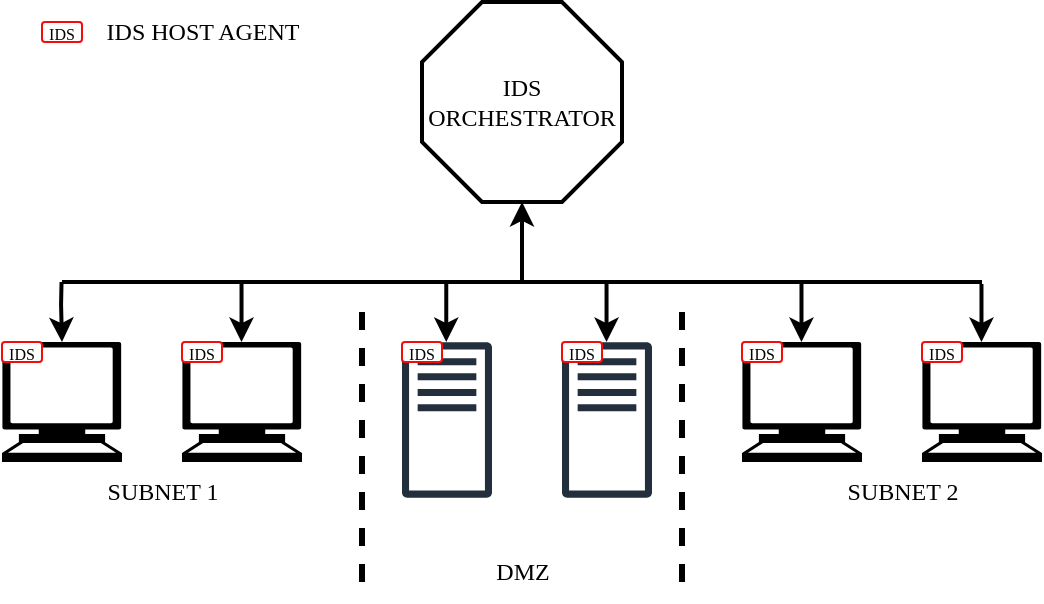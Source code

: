 <mxfile version="26.1.3">
  <diagram name="Page-1" id="822b0af5-4adb-64df-f703-e8dfc1f81529">
    <mxGraphModel dx="700" dy="455" grid="1" gridSize="10" guides="1" tooltips="1" connect="1" arrows="1" fold="1" page="1" pageScale="1" pageWidth="1100" pageHeight="850" background="none" math="0" shadow="0">
      <root>
        <mxCell id="0" />
        <mxCell id="1" parent="0" />
        <mxCell id="7KQYELL113vpT-HHjXbx-2" value="IDS ORCHESTRATOR" style="whiteSpace=wrap;shape=mxgraph.basic.octagon2;align=center;verticalAlign=middle;dx=15;fontSize=12;textShadow=0;fontFamily=Times New Roman;spacing=2;strokeWidth=2;html=1;" vertex="1" parent="1">
          <mxGeometry x="590" y="220" width="100" height="100" as="geometry" />
        </mxCell>
        <mxCell id="7KQYELL113vpT-HHjXbx-3" value="" style="endArrow=none;html=1;rounded=0;strokeWidth=2;" edge="1" parent="1">
          <mxGeometry width="50" height="50" relative="1" as="geometry">
            <mxPoint x="410" y="360" as="sourcePoint" />
            <mxPoint x="870" y="360" as="targetPoint" />
          </mxGeometry>
        </mxCell>
        <mxCell id="7KQYELL113vpT-HHjXbx-5" value="" style="endArrow=classic;html=1;rounded=0;entryX=0.5;entryY=1;entryDx=0;entryDy=0;entryPerimeter=0;strokeWidth=2;" edge="1" parent="1" target="7KQYELL113vpT-HHjXbx-2">
          <mxGeometry width="50" height="50" relative="1" as="geometry">
            <mxPoint x="640" y="360" as="sourcePoint" />
            <mxPoint x="660" y="350" as="targetPoint" />
          </mxGeometry>
        </mxCell>
        <mxCell id="7KQYELL113vpT-HHjXbx-6" value="" style="endArrow=none;dashed=1;html=1;rounded=0;strokeWidth=3;" edge="1" parent="1">
          <mxGeometry width="50" height="50" relative="1" as="geometry">
            <mxPoint x="560" y="510" as="sourcePoint" />
            <mxPoint x="560" y="370" as="targetPoint" />
          </mxGeometry>
        </mxCell>
        <mxCell id="7KQYELL113vpT-HHjXbx-7" value="" style="endArrow=none;dashed=1;html=1;rounded=0;strokeWidth=3;" edge="1" parent="1">
          <mxGeometry width="50" height="50" relative="1" as="geometry">
            <mxPoint x="720" y="510" as="sourcePoint" />
            <mxPoint x="720" y="370" as="targetPoint" />
          </mxGeometry>
        </mxCell>
        <mxCell id="7KQYELL113vpT-HHjXbx-10" value="" style="shape=mxgraph.signs.tech.computer;html=1;pointerEvents=1;fillColor=#000000;strokeColor=none;verticalLabelPosition=bottom;verticalAlign=top;align=center;" vertex="1" parent="1">
          <mxGeometry x="470" y="390" width="60" height="60" as="geometry" />
        </mxCell>
        <mxCell id="7KQYELL113vpT-HHjXbx-11" value="" style="shape=mxgraph.signs.tech.computer;html=1;pointerEvents=1;fillColor=#000000;strokeColor=none;verticalLabelPosition=bottom;verticalAlign=top;align=center;" vertex="1" parent="1">
          <mxGeometry x="380" y="390" width="60" height="60" as="geometry" />
        </mxCell>
        <mxCell id="7KQYELL113vpT-HHjXbx-13" value="" style="endArrow=classic;html=1;rounded=0;entryX=0.421;entryY=-0.019;entryDx=0;entryDy=0;entryPerimeter=0;strokeWidth=2;" edge="1" parent="1">
          <mxGeometry width="50" height="50" relative="1" as="geometry">
            <mxPoint x="409.77" y="360" as="sourcePoint" />
            <mxPoint x="410.0" y="390.004" as="targetPoint" />
            <Array as="points">
              <mxPoint x="409.53" y="371.22" />
            </Array>
          </mxGeometry>
        </mxCell>
        <mxCell id="7KQYELL113vpT-HHjXbx-14" value="" style="endArrow=classic;html=1;rounded=0;entryX=0.421;entryY=-0.019;entryDx=0;entryDy=0;entryPerimeter=0;strokeWidth=2;" edge="1" parent="1">
          <mxGeometry width="50" height="50" relative="1" as="geometry">
            <mxPoint x="499.76" y="361" as="sourcePoint" />
            <mxPoint x="499.76" y="390" as="targetPoint" />
          </mxGeometry>
        </mxCell>
        <mxCell id="7KQYELL113vpT-HHjXbx-16" value="&lt;font face=&quot;Times New Roman&quot;&gt;SUBNET 1&lt;/font&gt;" style="text;html=1;align=center;verticalAlign=middle;resizable=0;points=[];autosize=1;strokeColor=none;fillColor=none;" vertex="1" parent="1">
          <mxGeometry x="420" y="450" width="80" height="30" as="geometry" />
        </mxCell>
        <mxCell id="7KQYELL113vpT-HHjXbx-17" value="" style="shape=mxgraph.signs.tech.computer;html=1;pointerEvents=1;fillColor=#000000;strokeColor=none;verticalLabelPosition=bottom;verticalAlign=top;align=center;" vertex="1" parent="1">
          <mxGeometry x="750" y="390" width="60" height="60" as="geometry" />
        </mxCell>
        <mxCell id="7KQYELL113vpT-HHjXbx-18" value="" style="shape=mxgraph.signs.tech.computer;html=1;pointerEvents=1;fillColor=#000000;strokeColor=none;verticalLabelPosition=bottom;verticalAlign=top;align=center;" vertex="1" parent="1">
          <mxGeometry x="840" y="390" width="60" height="60" as="geometry" />
        </mxCell>
        <mxCell id="7KQYELL113vpT-HHjXbx-19" value="" style="endArrow=classic;html=1;rounded=0;entryX=0.421;entryY=-0.019;entryDx=0;entryDy=0;entryPerimeter=0;strokeWidth=2;" edge="1" parent="1">
          <mxGeometry width="50" height="50" relative="1" as="geometry">
            <mxPoint x="779.74" y="361" as="sourcePoint" />
            <mxPoint x="779.74" y="390" as="targetPoint" />
          </mxGeometry>
        </mxCell>
        <mxCell id="7KQYELL113vpT-HHjXbx-20" value="" style="endArrow=classic;html=1;rounded=0;entryX=0.421;entryY=-0.019;entryDx=0;entryDy=0;entryPerimeter=0;strokeWidth=2;" edge="1" parent="1">
          <mxGeometry width="50" height="50" relative="1" as="geometry">
            <mxPoint x="869.74" y="361" as="sourcePoint" />
            <mxPoint x="869.74" y="390" as="targetPoint" />
          </mxGeometry>
        </mxCell>
        <mxCell id="7KQYELL113vpT-HHjXbx-21" value="&lt;font face=&quot;Times New Roman&quot;&gt;SUBNET 2&lt;/font&gt;" style="text;html=1;align=center;verticalAlign=middle;resizable=0;points=[];autosize=1;strokeColor=none;fillColor=none;" vertex="1" parent="1">
          <mxGeometry x="790" y="450" width="80" height="30" as="geometry" />
        </mxCell>
        <mxCell id="7KQYELL113vpT-HHjXbx-22" value="" style="sketch=0;outlineConnect=0;fontColor=#232F3E;gradientColor=none;fillColor=#232F3D;strokeColor=none;dashed=0;verticalLabelPosition=bottom;verticalAlign=top;align=center;html=1;fontSize=12;fontStyle=0;aspect=fixed;pointerEvents=1;shape=mxgraph.aws4.traditional_server;" vertex="1" parent="1">
          <mxGeometry x="580" y="390" width="45" height="78" as="geometry" />
        </mxCell>
        <mxCell id="7KQYELL113vpT-HHjXbx-23" value="" style="sketch=0;outlineConnect=0;fontColor=#232F3E;gradientColor=none;fillColor=#232F3D;strokeColor=none;dashed=0;verticalLabelPosition=bottom;verticalAlign=top;align=center;html=1;fontSize=12;fontStyle=0;aspect=fixed;pointerEvents=1;shape=mxgraph.aws4.traditional_server;" vertex="1" parent="1">
          <mxGeometry x="660" y="390" width="45" height="78" as="geometry" />
        </mxCell>
        <mxCell id="7KQYELL113vpT-HHjXbx-24" value="" style="endArrow=classic;html=1;rounded=0;entryX=0.421;entryY=-0.019;entryDx=0;entryDy=0;entryPerimeter=0;strokeWidth=2;" edge="1" parent="1">
          <mxGeometry width="50" height="50" relative="1" as="geometry">
            <mxPoint x="602.13" y="361" as="sourcePoint" />
            <mxPoint x="602.13" y="390" as="targetPoint" />
          </mxGeometry>
        </mxCell>
        <mxCell id="7KQYELL113vpT-HHjXbx-26" value="" style="endArrow=classic;html=1;rounded=0;entryX=0.421;entryY=-0.019;entryDx=0;entryDy=0;entryPerimeter=0;strokeWidth=2;" edge="1" parent="1">
          <mxGeometry width="50" height="50" relative="1" as="geometry">
            <mxPoint x="682.27" y="361" as="sourcePoint" />
            <mxPoint x="682.27" y="390" as="targetPoint" />
          </mxGeometry>
        </mxCell>
        <mxCell id="7KQYELL113vpT-HHjXbx-27" value="&lt;font face=&quot;Times New Roman&quot;&gt;DMZ&lt;/font&gt;" style="text;html=1;align=center;verticalAlign=middle;resizable=0;points=[];autosize=1;strokeColor=none;fillColor=none;" vertex="1" parent="1">
          <mxGeometry x="615" y="490" width="50" height="30" as="geometry" />
        </mxCell>
        <mxCell id="7KQYELL113vpT-HHjXbx-28" value="&lt;font style=&quot;font-size: 8px;&quot;&gt;IDS&lt;/font&gt;" style="rounded=1;whiteSpace=wrap;html=1;strokeColor=light-dark(#f40b0b, #ededed);fontFamily=Times New Roman;" vertex="1" parent="1">
          <mxGeometry x="400" y="230" width="20" height="10" as="geometry" />
        </mxCell>
        <mxCell id="7KQYELL113vpT-HHjXbx-29" value="IDS HOST AGENT" style="text;html=1;align=center;verticalAlign=middle;resizable=0;points=[];autosize=1;strokeColor=none;fillColor=none;fontFamily=Times New Roman;" vertex="1" parent="1">
          <mxGeometry x="420" y="220" width="120" height="30" as="geometry" />
        </mxCell>
        <mxCell id="7KQYELL113vpT-HHjXbx-30" value="&lt;font style=&quot;font-size: 8px;&quot;&gt;IDS&lt;/font&gt;" style="rounded=1;whiteSpace=wrap;html=1;strokeColor=light-dark(#f40b0b, #ededed);fontFamily=Times New Roman;" vertex="1" parent="1">
          <mxGeometry x="380" y="390" width="20" height="10" as="geometry" />
        </mxCell>
        <mxCell id="7KQYELL113vpT-HHjXbx-31" value="&lt;font style=&quot;font-size: 8px;&quot;&gt;IDS&lt;/font&gt;" style="rounded=1;whiteSpace=wrap;html=1;strokeColor=light-dark(#f40b0b, #ededed);fontFamily=Times New Roman;" vertex="1" parent="1">
          <mxGeometry x="470" y="390" width="20" height="10" as="geometry" />
        </mxCell>
        <mxCell id="7KQYELL113vpT-HHjXbx-32" value="&lt;font style=&quot;font-size: 8px;&quot;&gt;IDS&lt;/font&gt;" style="rounded=1;whiteSpace=wrap;html=1;strokeColor=light-dark(#f40b0b, #ededed);fontFamily=Times New Roman;" vertex="1" parent="1">
          <mxGeometry x="580" y="390" width="20" height="10" as="geometry" />
        </mxCell>
        <mxCell id="7KQYELL113vpT-HHjXbx-33" value="&lt;font style=&quot;font-size: 8px;&quot;&gt;IDS&lt;/font&gt;" style="rounded=1;whiteSpace=wrap;html=1;strokeColor=light-dark(#f40b0b, #ededed);fontFamily=Times New Roman;" vertex="1" parent="1">
          <mxGeometry x="660" y="390" width="20" height="10" as="geometry" />
        </mxCell>
        <mxCell id="7KQYELL113vpT-HHjXbx-34" value="&lt;font style=&quot;font-size: 8px;&quot;&gt;IDS&lt;/font&gt;" style="rounded=1;whiteSpace=wrap;html=1;strokeColor=light-dark(#f40b0b, #ededed);fontFamily=Times New Roman;" vertex="1" parent="1">
          <mxGeometry x="750" y="390" width="20" height="10" as="geometry" />
        </mxCell>
        <mxCell id="7KQYELL113vpT-HHjXbx-35" value="&lt;font style=&quot;font-size: 8px;&quot;&gt;IDS&lt;/font&gt;" style="rounded=1;whiteSpace=wrap;html=1;strokeColor=light-dark(#f40b0b, #ededed);fontFamily=Times New Roman;" vertex="1" parent="1">
          <mxGeometry x="840" y="390" width="20" height="10" as="geometry" />
        </mxCell>
      </root>
    </mxGraphModel>
  </diagram>
</mxfile>

